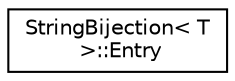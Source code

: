 digraph "Graphical Class Hierarchy"
{
  edge [fontname="Helvetica",fontsize="10",labelfontname="Helvetica",labelfontsize="10"];
  node [fontname="Helvetica",fontsize="10",shape=record];
  rankdir="LR";
  Node0 [label="StringBijection\< T\l \>::Entry",height=0.2,width=0.4,color="black", fillcolor="white", style="filled",URL="$d9/d70/struct_string_bijection_1_1_entry.html"];
}
